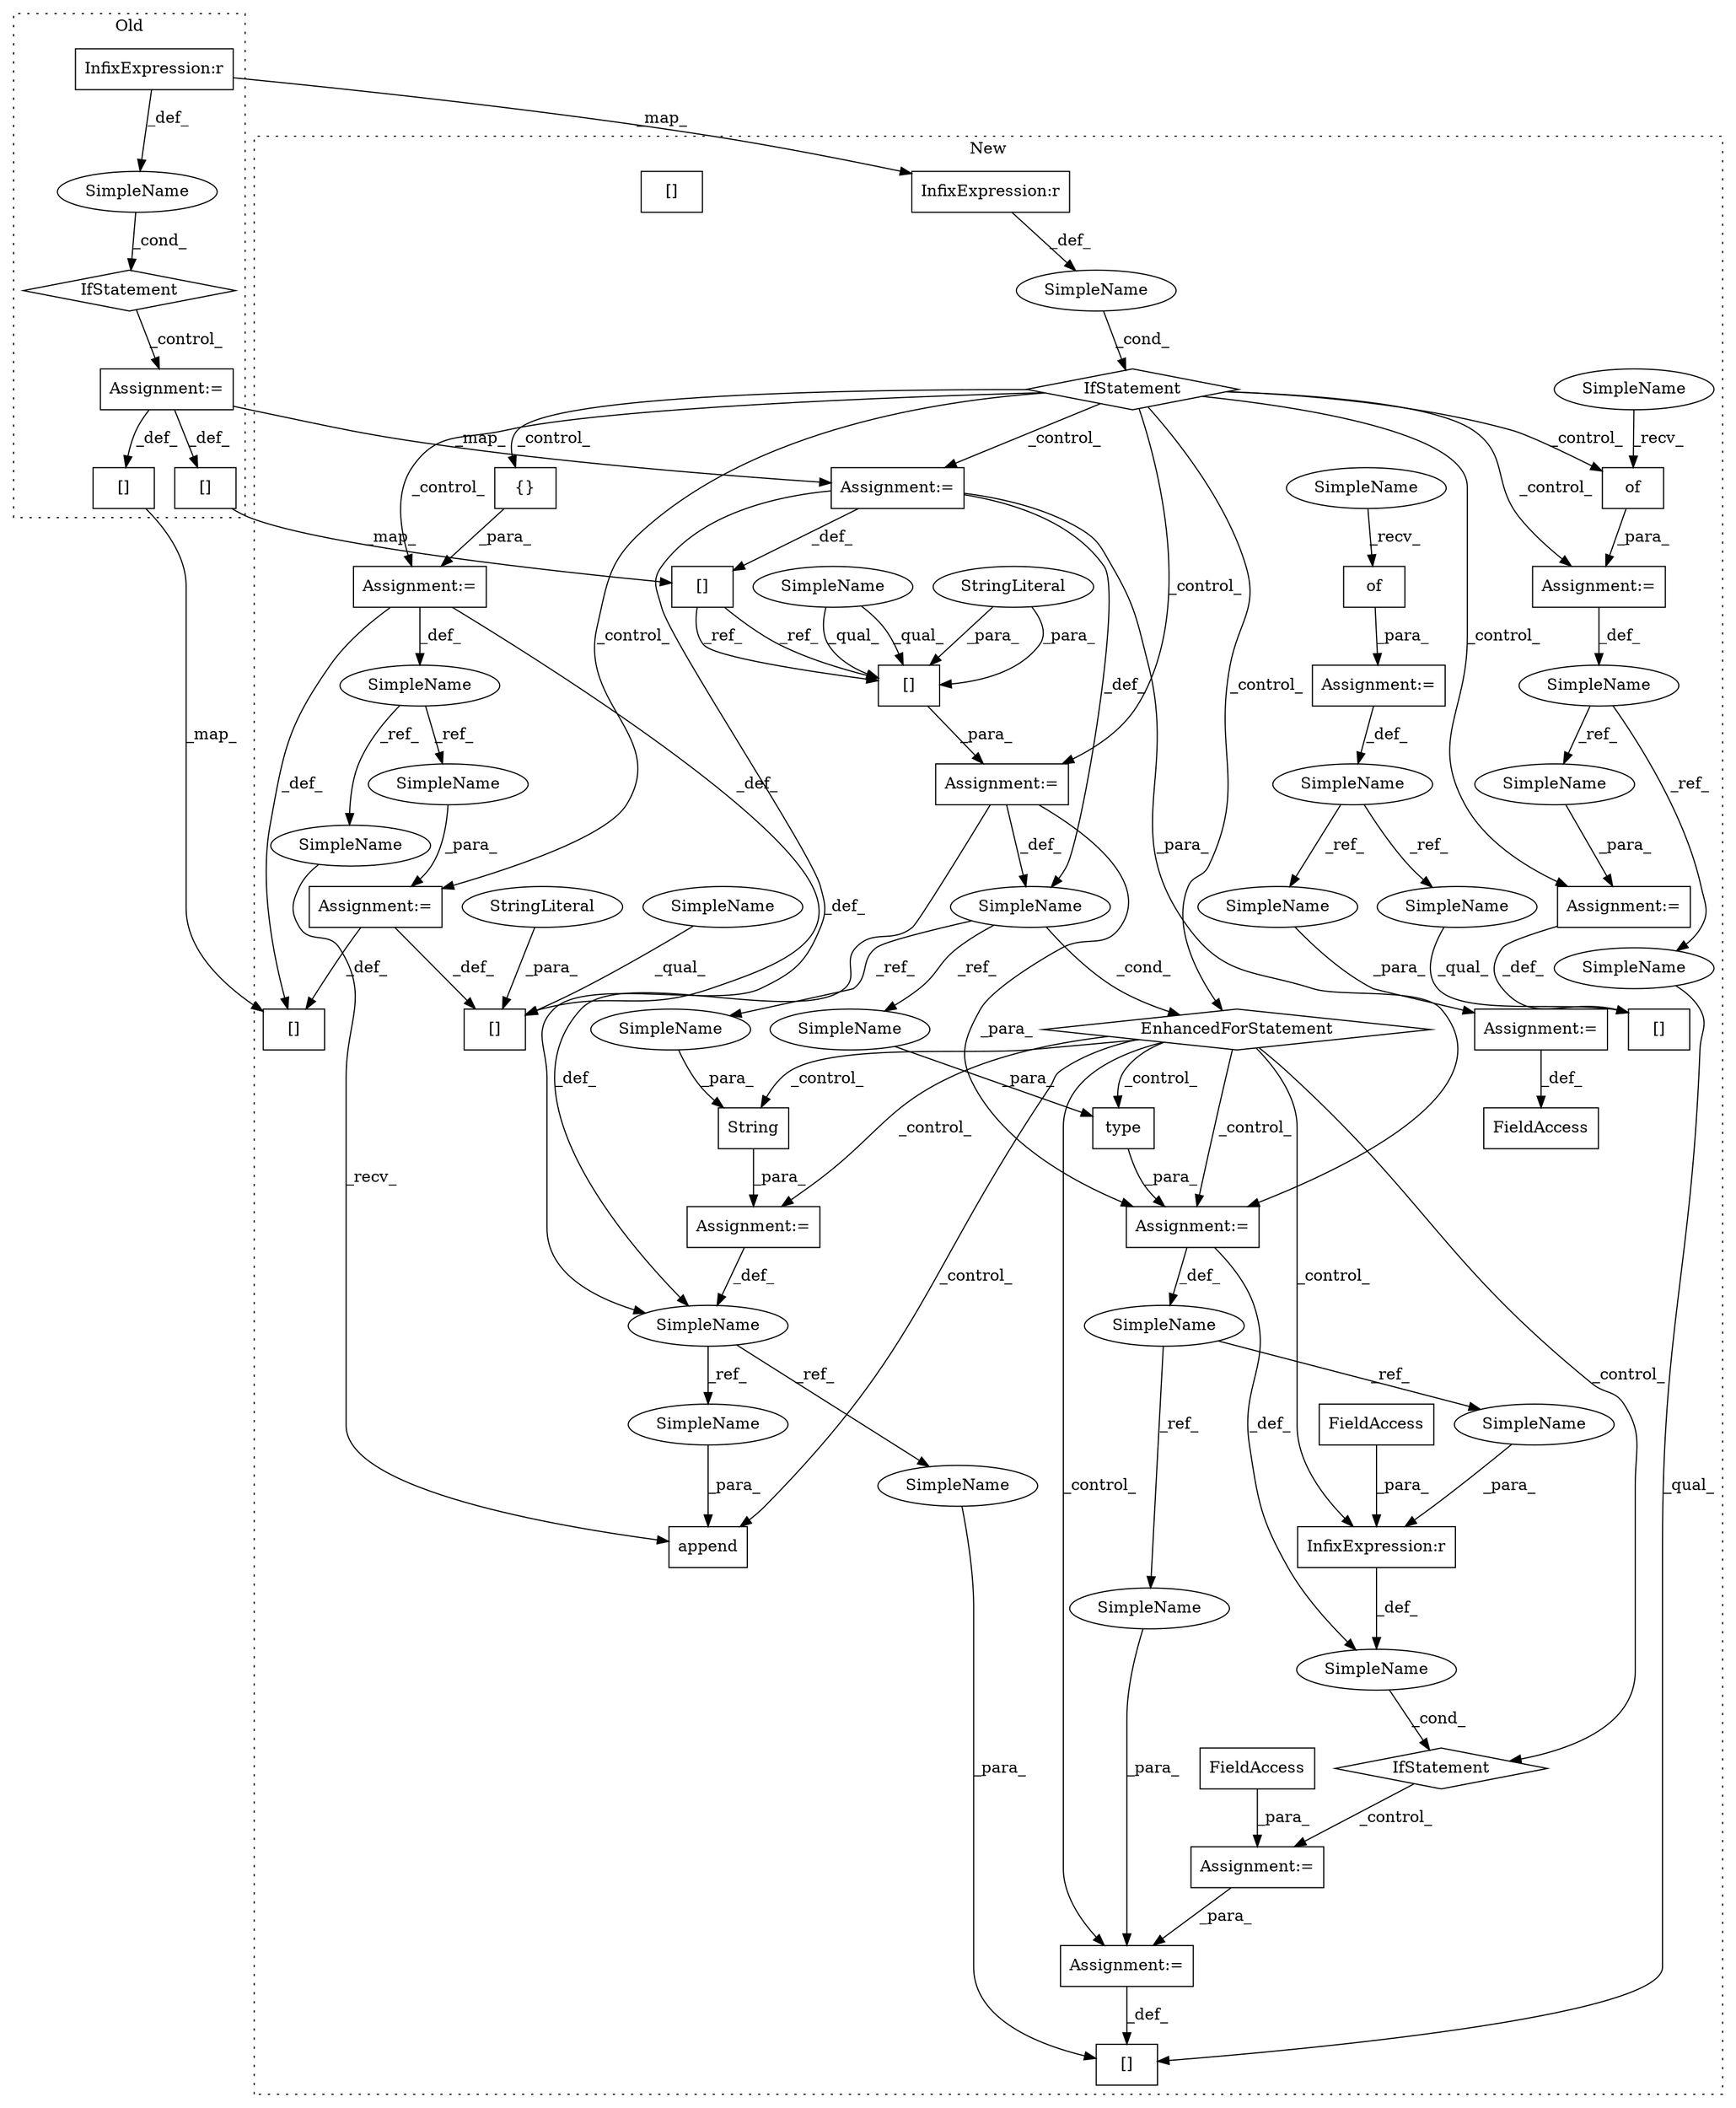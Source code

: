 digraph G {
subgraph cluster0 {
1 [label="IfStatement" a="25" s="3425,3459" l="4,2" shape="diamond"];
13 [label="InfixExpression:r" a="27" s="3447" l="4" shape="box"];
38 [label="SimpleName" a="42" s="" l="" shape="ellipse"];
39 [label="Assignment:=" a="7" s="3489" l="1" shape="box"];
41 [label="[]" a="2" s="3771,3791" l="13,1" shape="box"];
45 [label="[]" a="2" s="3471,3488" l="13,1" shape="box"];
label = "Old";
style="dotted";
}
subgraph cluster1 {
2 [label="append" a="32" s="3989,4005" l="7,1" shape="box"];
3 [label="Assignment:=" a="7" s="3778" l="1" shape="box"];
4 [label="{}" a="4" s="3791" l="2" shape="box"];
5 [label="EnhancedForStatement" a="70" s="3834,3929" l="61,2" shape="diamond"];
6 [label="Assignment:=" a="7" s="3834,3929" l="61,2" shape="box"];
7 [label="SimpleName" a="42" s="3899" l="5" shape="ellipse"];
8 [label="Assignment:=" a="7" s="3952" l="1" shape="box"];
9 [label="Assignment:=" a="7" s="4209" l="1" shape="box"];
10 [label="SimpleName" a="42" s="" l="" shape="ellipse"];
11 [label="IfStatement" a="25" s="3688,3722" l="4,2" shape="diamond"];
12 [label="InfixExpression:r" a="27" s="3710" l="4" shape="box"];
14 [label="String" a="32" s="3953,3965" l="7,1" shape="box"];
15 [label="InfixExpression:r" a="27" s="4066" l="4" shape="box"];
16 [label="[]" a="2" s="3907,3928" l="13,1" shape="box"];
17 [label="SimpleName" a="42" s="3943" l="9" shape="ellipse"];
18 [label="[]" a="2" s="4133,4155" l="13,1" shape="box"];
19 [label="FieldAccess" a="22" s="4070" l="4" shape="box"];
20 [label="[]" a="2" s="4187,4208" l="13,1" shape="box"];
21 [label="of" a="32" s="3820" l="4" shape="box"];
22 [label="[]" a="2" s="4230,4264" l="24,1" shape="box"];
23 [label="of" a="32" s="3548" l="4" shape="box"];
24 [label="FieldAccess" a="22" s="4727" l="28" shape="box"];
25 [label="IfStatement" a="25" s="4052,4074" l="4,2" shape="diamond"];
26 [label="SimpleName" a="42" s="" l="" shape="ellipse"];
27 [label="Assignment:=" a="7" s="4100" l="1" shape="box"];
28 [label="FieldAccess" a="22" s="4101" l="8" shape="box"];
29 [label="SimpleName" a="42" s="4018" l="10" shape="ellipse"];
30 [label="Assignment:=" a="7" s="4156" l="1" shape="box"];
31 [label="SimpleName" a="42" s="3768" l="10" shape="ellipse"];
32 [label="SimpleName" a="42" s="3520" l="23" shape="ellipse"];
33 [label="Assignment:=" a="7" s="4755" l="1" shape="box"];
34 [label="SimpleName" a="42" s="3803" l="12" shape="ellipse"];
35 [label="Assignment:=" a="7" s="4265" l="1" shape="box"];
36 [label="type" a="32" s="4029,4039" l="5,1" shape="box"];
37 [label="Assignment:=" a="7" s="4028" l="1" shape="box"];
40 [label="Assignment:=" a="7" s="3752" l="1" shape="box"];
42 [label="[]" a="2" s="4554,4574" l="13,1" shape="box"];
43 [label="StringLiteral" a="45" s="4200" l="8" shape="ellipse"];
44 [label="[]" a="2" s="3734,3751" l="13,1" shape="box"];
46 [label="StringLiteral" a="45" s="3920" l="8" shape="ellipse"];
47 [label="Assignment:=" a="7" s="3815" l="1" shape="box"];
48 [label="Assignment:=" a="7" s="3543" l="1" shape="box"];
49 [label="SimpleName" a="42" s="4056" l="10" shape="ellipse"];
50 [label="SimpleName" a="42" s="4157" l="10" shape="ellipse"];
51 [label="SimpleName" a="42" s="3996" l="9" shape="ellipse"];
52 [label="SimpleName" a="42" s="4146" l="9" shape="ellipse"];
53 [label="SimpleName" a="42" s="3978" l="10" shape="ellipse"];
54 [label="SimpleName" a="42" s="4210" l="10" shape="ellipse"];
55 [label="SimpleName" a="42" s="3960" l="5" shape="ellipse"];
56 [label="SimpleName" a="42" s="4034" l="5" shape="ellipse"];
57 [label="SimpleName" a="42" s="4266" l="12" shape="ellipse"];
58 [label="SimpleName" a="42" s="4133" l="12" shape="ellipse"];
59 [label="SimpleName" a="42" s="4230" l="23" shape="ellipse"];
60 [label="SimpleName" a="42" s="4756" l="23" shape="ellipse"];
61 [label="[]" a="2" s="3907,3928" l="13,1" shape="box"];
62 [label="SimpleName" a="42" s="4187" l="12" shape="ellipse"];
63 [label="SimpleName" a="42" s="3907" l="12" shape="ellipse"];
64 [label="SimpleName" a="42" s="3544" l="3" shape="ellipse"];
65 [label="SimpleName" a="42" s="3816" l="3" shape="ellipse"];
label = "New";
style="dotted";
}
1 -> 39 [label="_control_"];
3 -> 20 [label="_def_"];
3 -> 42 [label="_def_"];
3 -> 31 [label="_def_"];
4 -> 3 [label="_para_"];
5 -> 15 [label="_control_"];
5 -> 25 [label="_control_"];
5 -> 2 [label="_control_"];
5 -> 14 [label="_control_"];
5 -> 36 [label="_control_"];
5 -> 8 [label="_control_"];
5 -> 30 [label="_control_"];
5 -> 37 [label="_control_"];
6 -> 37 [label="_para_"];
6 -> 7 [label="_def_"];
6 -> 17 [label="_def_"];
7 -> 55 [label="_ref_"];
7 -> 5 [label="_cond_"];
7 -> 56 [label="_ref_"];
8 -> 17 [label="_def_"];
9 -> 20 [label="_def_"];
9 -> 42 [label="_def_"];
10 -> 11 [label="_cond_"];
11 -> 40 [label="_control_"];
11 -> 4 [label="_control_"];
11 -> 21 [label="_control_"];
11 -> 3 [label="_control_"];
11 -> 6 [label="_control_"];
11 -> 47 [label="_control_"];
11 -> 35 [label="_control_"];
11 -> 5 [label="_control_"];
11 -> 9 [label="_control_"];
12 -> 10 [label="_def_"];
13 -> 12 [label="_map_"];
13 -> 38 [label="_def_"];
14 -> 8 [label="_para_"];
15 -> 26 [label="_def_"];
17 -> 52 [label="_ref_"];
17 -> 51 [label="_ref_"];
19 -> 15 [label="_para_"];
21 -> 47 [label="_para_"];
23 -> 48 [label="_para_"];
25 -> 27 [label="_control_"];
26 -> 25 [label="_cond_"];
27 -> 30 [label="_para_"];
28 -> 27 [label="_para_"];
29 -> 50 [label="_ref_"];
29 -> 49 [label="_ref_"];
30 -> 18 [label="_def_"];
31 -> 54 [label="_ref_"];
31 -> 53 [label="_ref_"];
32 -> 59 [label="_ref_"];
32 -> 60 [label="_ref_"];
33 -> 24 [label="_def_"];
34 -> 57 [label="_ref_"];
34 -> 58 [label="_ref_"];
35 -> 22 [label="_def_"];
36 -> 37 [label="_para_"];
37 -> 26 [label="_def_"];
37 -> 29 [label="_def_"];
38 -> 1 [label="_cond_"];
39 -> 41 [label="_def_"];
39 -> 45 [label="_def_"];
39 -> 40 [label="_map_"];
40 -> 44 [label="_def_"];
40 -> 17 [label="_def_"];
40 -> 37 [label="_para_"];
40 -> 7 [label="_def_"];
41 -> 42 [label="_map_"];
43 -> 20 [label="_para_"];
44 -> 61 [label="_ref_"];
44 -> 61 [label="_ref_"];
45 -> 44 [label="_map_"];
46 -> 61 [label="_para_"];
46 -> 61 [label="_para_"];
47 -> 34 [label="_def_"];
48 -> 32 [label="_def_"];
49 -> 15 [label="_para_"];
50 -> 30 [label="_para_"];
51 -> 2 [label="_para_"];
52 -> 18 [label="_para_"];
53 -> 2 [label="_recv_"];
54 -> 9 [label="_para_"];
55 -> 14 [label="_para_"];
56 -> 36 [label="_para_"];
57 -> 35 [label="_para_"];
58 -> 18 [label="_qual_"];
59 -> 22 [label="_qual_"];
60 -> 33 [label="_para_"];
61 -> 6 [label="_para_"];
62 -> 20 [label="_qual_"];
63 -> 61 [label="_qual_"];
63 -> 61 [label="_qual_"];
64 -> 23 [label="_recv_"];
65 -> 21 [label="_recv_"];
}